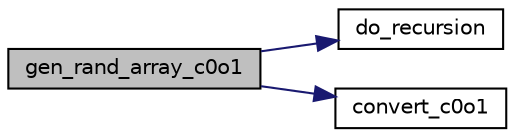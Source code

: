 digraph "gen_rand_array_c0o1"
{
 // INTERACTIVE_SVG=YES
  edge [fontname="Helvetica",fontsize="10",labelfontname="Helvetica",labelfontsize="10"];
  node [fontname="Helvetica",fontsize="10",shape=record];
  rankdir="LR";
  Node1 [label="gen_rand_array_c0o1",height=0.2,width=0.4,color="black", fillcolor="grey75", style="filled", fontcolor="black"];
  Node1 -> Node2 [color="midnightblue",fontsize="10",style="solid",fontname="Helvetica"];
  Node2 [label="do_recursion",height=0.2,width=0.4,color="black", fillcolor="white", style="filled",URL="$d_s_f_m_t_8c.html#a43e33e2235015c9c072bad7dfe1a282c"];
  Node1 -> Node3 [color="midnightblue",fontsize="10",style="solid",fontname="Helvetica"];
  Node3 [label="convert_c0o1",height=0.2,width=0.4,color="black", fillcolor="white", style="filled",URL="$d_s_f_m_t_8c.html#a3d69e801f1ee2fbdc3b596fab46e179e"];
}
